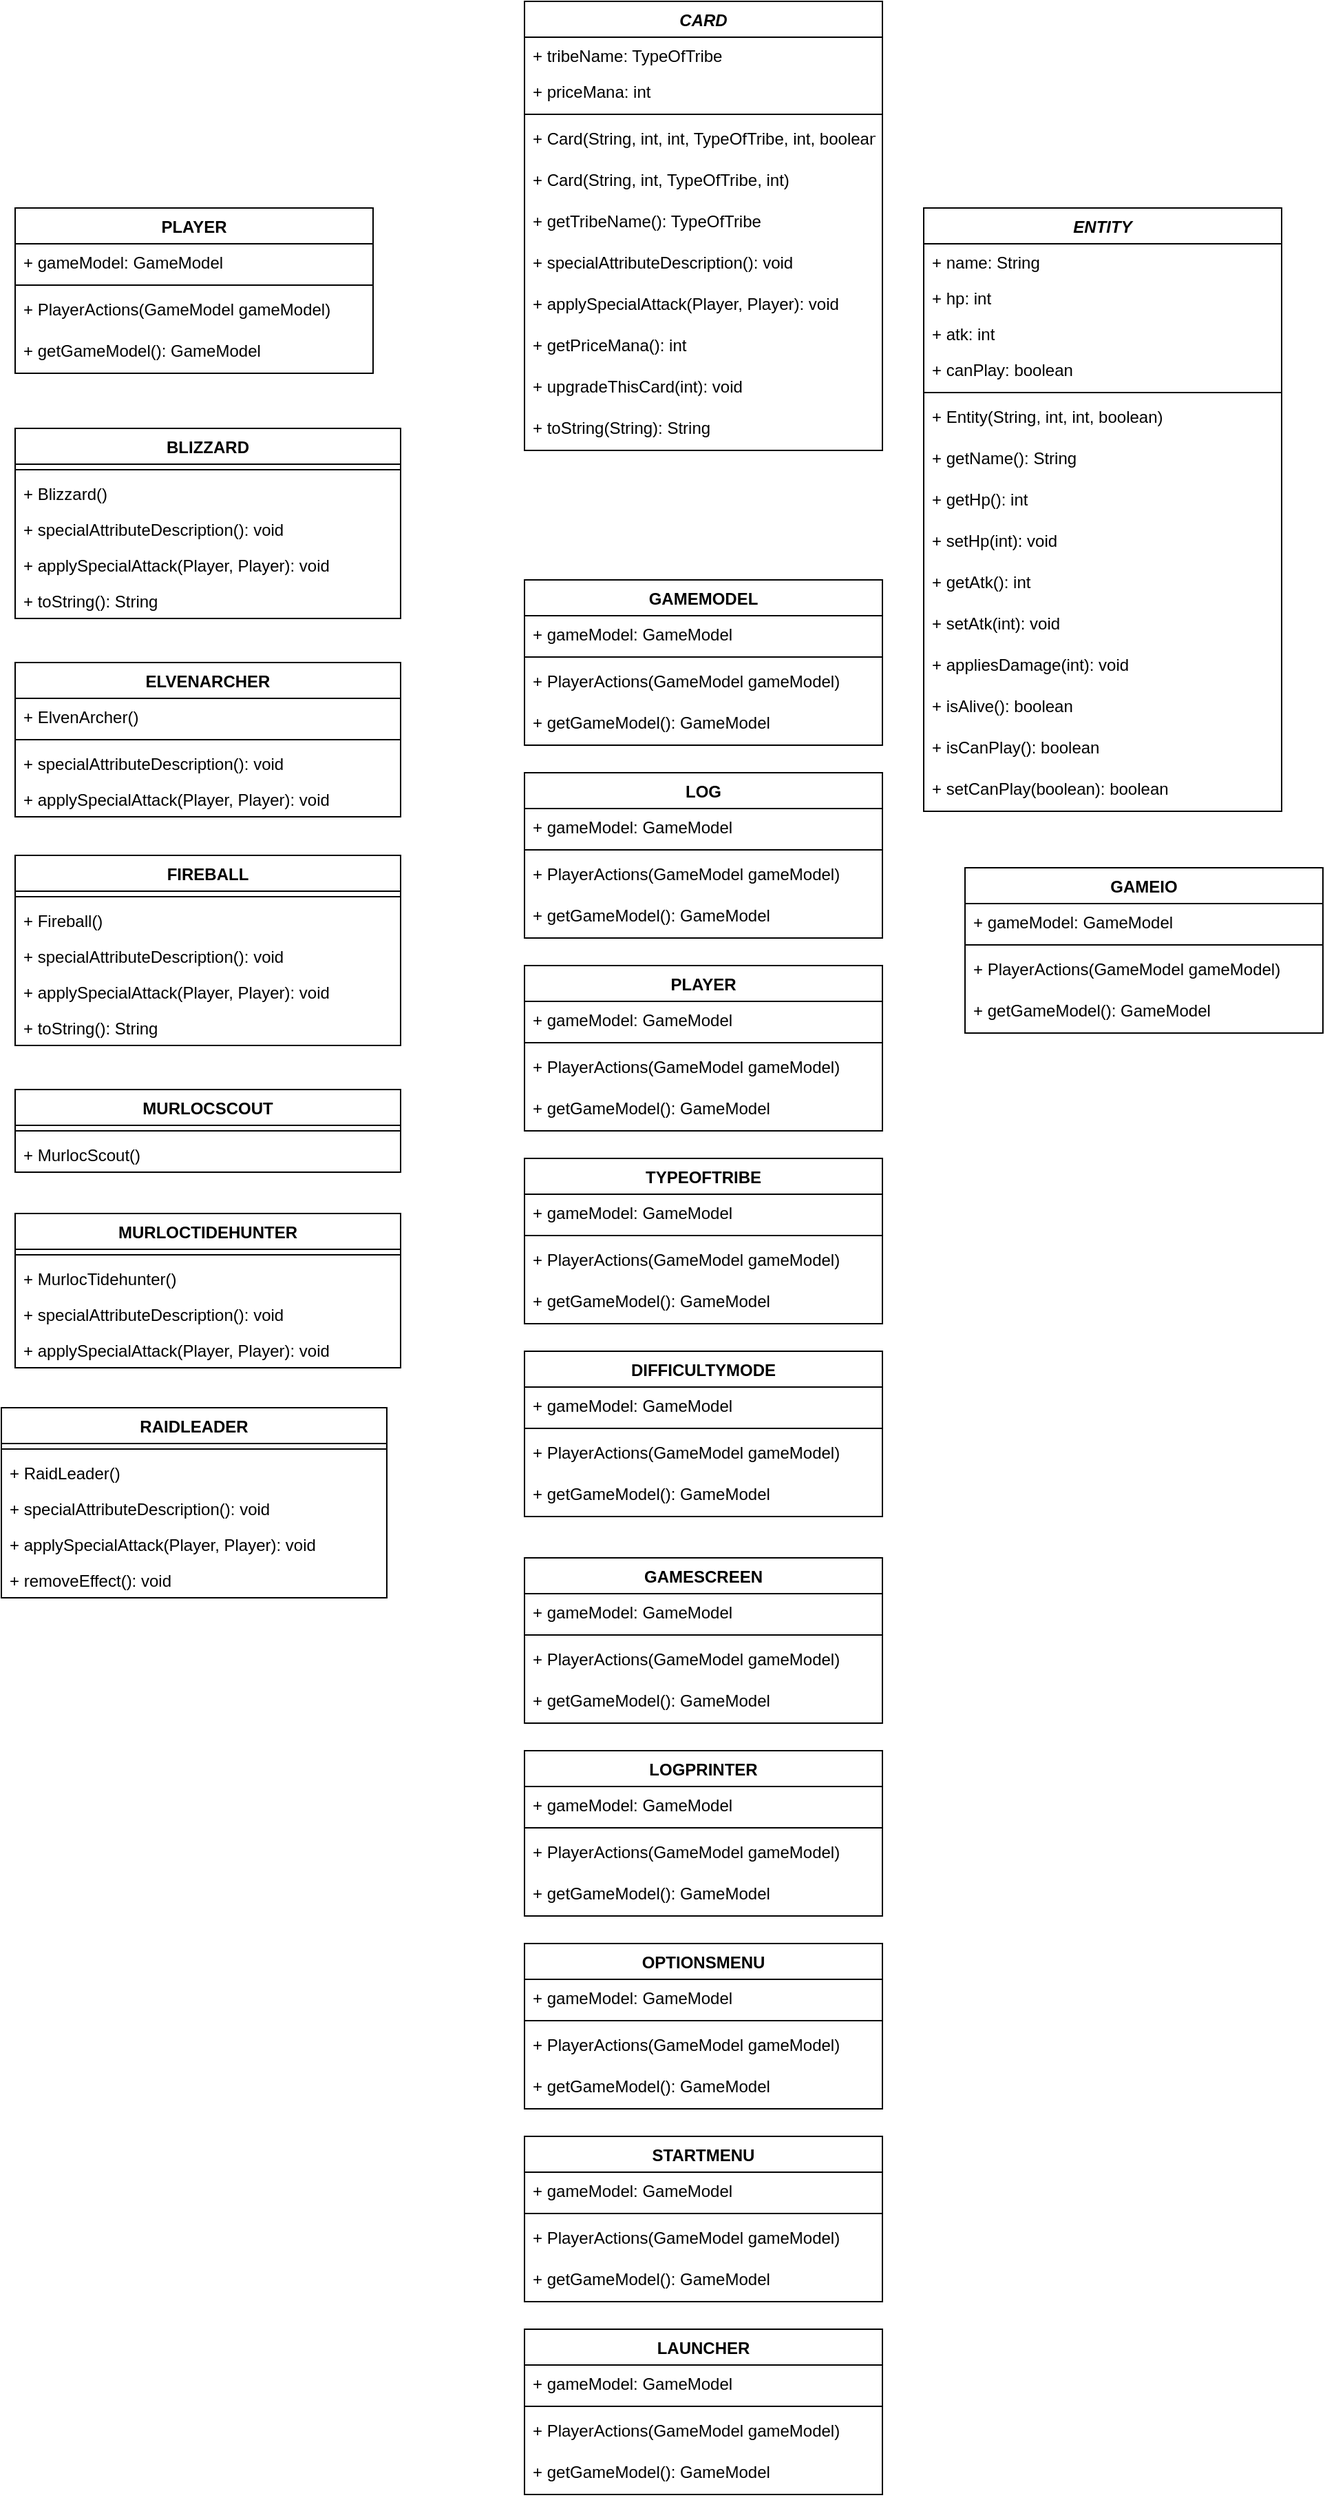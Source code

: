 <mxfile version="20.8.5" type="github">
  <diagram id="C5RBs43oDa-KdzZeNtuy" name="Page-1">
    <mxGraphModel dx="1434" dy="828" grid="1" gridSize="10" guides="1" tooltips="1" connect="1" arrows="1" fold="1" page="1" pageScale="1" pageWidth="827" pageHeight="1169" math="0" shadow="0">
      <root>
        <mxCell id="WIyWlLk6GJQsqaUBKTNV-0" />
        <mxCell id="WIyWlLk6GJQsqaUBKTNV-1" parent="WIyWlLk6GJQsqaUBKTNV-0" />
        <mxCell id="t3X6sJ2BhSs6vJgyxkU4-5" value="PLAYER" style="swimlane;fontStyle=1;align=center;verticalAlign=top;childLayout=stackLayout;horizontal=1;startSize=26;horizontalStack=0;resizeParent=1;resizeParentMax=0;resizeLast=0;collapsible=1;marginBottom=0;" vertex="1" parent="WIyWlLk6GJQsqaUBKTNV-1">
          <mxGeometry x="60" y="160" width="260" height="120" as="geometry" />
        </mxCell>
        <mxCell id="t3X6sJ2BhSs6vJgyxkU4-6" value="+ gameModel: GameModel" style="text;strokeColor=none;fillColor=none;align=left;verticalAlign=top;spacingLeft=4;spacingRight=4;overflow=hidden;rotatable=0;points=[[0,0.5],[1,0.5]];portConstraint=eastwest;" vertex="1" parent="t3X6sJ2BhSs6vJgyxkU4-5">
          <mxGeometry y="26" width="260" height="26" as="geometry" />
        </mxCell>
        <mxCell id="t3X6sJ2BhSs6vJgyxkU4-7" value="" style="line;strokeWidth=1;fillColor=none;align=left;verticalAlign=middle;spacingTop=-1;spacingLeft=3;spacingRight=3;rotatable=0;labelPosition=right;points=[];portConstraint=eastwest;strokeColor=inherit;" vertex="1" parent="t3X6sJ2BhSs6vJgyxkU4-5">
          <mxGeometry y="52" width="260" height="8" as="geometry" />
        </mxCell>
        <mxCell id="t3X6sJ2BhSs6vJgyxkU4-15" value="+ PlayerActions(GameModel gameModel)&#xa;" style="text;strokeColor=none;fillColor=none;align=left;verticalAlign=top;spacingLeft=4;spacingRight=4;overflow=hidden;rotatable=0;points=[[0,0.5],[1,0.5]];portConstraint=eastwest;" vertex="1" parent="t3X6sJ2BhSs6vJgyxkU4-5">
          <mxGeometry y="60" width="260" height="30" as="geometry" />
        </mxCell>
        <mxCell id="t3X6sJ2BhSs6vJgyxkU4-8" value="+ getGameModel(): GameModel&#xa;" style="text;strokeColor=none;fillColor=none;align=left;verticalAlign=top;spacingLeft=4;spacingRight=4;overflow=hidden;rotatable=0;points=[[0,0.5],[1,0.5]];portConstraint=eastwest;" vertex="1" parent="t3X6sJ2BhSs6vJgyxkU4-5">
          <mxGeometry y="90" width="260" height="30" as="geometry" />
        </mxCell>
        <mxCell id="t3X6sJ2BhSs6vJgyxkU4-10" value="BLIZZARD" style="swimlane;fontStyle=1;align=center;verticalAlign=top;childLayout=stackLayout;horizontal=1;startSize=26;horizontalStack=0;resizeParent=1;resizeParentMax=0;resizeLast=0;collapsible=1;marginBottom=0;" vertex="1" parent="WIyWlLk6GJQsqaUBKTNV-1">
          <mxGeometry x="60" y="320" width="280" height="138" as="geometry" />
        </mxCell>
        <mxCell id="t3X6sJ2BhSs6vJgyxkU4-12" value="" style="line;strokeWidth=1;fillColor=none;align=left;verticalAlign=middle;spacingTop=-1;spacingLeft=3;spacingRight=3;rotatable=0;labelPosition=right;points=[];portConstraint=eastwest;strokeColor=inherit;" vertex="1" parent="t3X6sJ2BhSs6vJgyxkU4-10">
          <mxGeometry y="26" width="280" height="8" as="geometry" />
        </mxCell>
        <mxCell id="t3X6sJ2BhSs6vJgyxkU4-13" value="+ Blizzard()" style="text;strokeColor=none;fillColor=none;align=left;verticalAlign=top;spacingLeft=4;spacingRight=4;overflow=hidden;rotatable=0;points=[[0,0.5],[1,0.5]];portConstraint=eastwest;" vertex="1" parent="t3X6sJ2BhSs6vJgyxkU4-10">
          <mxGeometry y="34" width="280" height="26" as="geometry" />
        </mxCell>
        <mxCell id="t3X6sJ2BhSs6vJgyxkU4-16" value="+ specialAttributeDescription(): void" style="text;strokeColor=none;fillColor=none;align=left;verticalAlign=top;spacingLeft=4;spacingRight=4;overflow=hidden;rotatable=0;points=[[0,0.5],[1,0.5]];portConstraint=eastwest;" vertex="1" parent="t3X6sJ2BhSs6vJgyxkU4-10">
          <mxGeometry y="60" width="280" height="26" as="geometry" />
        </mxCell>
        <mxCell id="t3X6sJ2BhSs6vJgyxkU4-17" value="+ applySpecialAttack(Player, Player): void" style="text;strokeColor=none;fillColor=none;align=left;verticalAlign=top;spacingLeft=4;spacingRight=4;overflow=hidden;rotatable=0;points=[[0,0.5],[1,0.5]];portConstraint=eastwest;" vertex="1" parent="t3X6sJ2BhSs6vJgyxkU4-10">
          <mxGeometry y="86" width="280" height="26" as="geometry" />
        </mxCell>
        <mxCell id="t3X6sJ2BhSs6vJgyxkU4-18" value="+ toString(): String" style="text;strokeColor=none;fillColor=none;align=left;verticalAlign=top;spacingLeft=4;spacingRight=4;overflow=hidden;rotatable=0;points=[[0,0.5],[1,0.5]];portConstraint=eastwest;" vertex="1" parent="t3X6sJ2BhSs6vJgyxkU4-10">
          <mxGeometry y="112" width="280" height="26" as="geometry" />
        </mxCell>
        <mxCell id="t3X6sJ2BhSs6vJgyxkU4-19" value="ELVENARCHER" style="swimlane;fontStyle=1;align=center;verticalAlign=top;childLayout=stackLayout;horizontal=1;startSize=26;horizontalStack=0;resizeParent=1;resizeParentMax=0;resizeLast=0;collapsible=1;marginBottom=0;" vertex="1" parent="WIyWlLk6GJQsqaUBKTNV-1">
          <mxGeometry x="60" y="490" width="280" height="112" as="geometry" />
        </mxCell>
        <mxCell id="t3X6sJ2BhSs6vJgyxkU4-21" value="+ ElvenArcher()" style="text;strokeColor=none;fillColor=none;align=left;verticalAlign=top;spacingLeft=4;spacingRight=4;overflow=hidden;rotatable=0;points=[[0,0.5],[1,0.5]];portConstraint=eastwest;" vertex="1" parent="t3X6sJ2BhSs6vJgyxkU4-19">
          <mxGeometry y="26" width="280" height="26" as="geometry" />
        </mxCell>
        <mxCell id="t3X6sJ2BhSs6vJgyxkU4-20" value="" style="line;strokeWidth=1;fillColor=none;align=left;verticalAlign=middle;spacingTop=-1;spacingLeft=3;spacingRight=3;rotatable=0;labelPosition=right;points=[];portConstraint=eastwest;strokeColor=inherit;" vertex="1" parent="t3X6sJ2BhSs6vJgyxkU4-19">
          <mxGeometry y="52" width="280" height="8" as="geometry" />
        </mxCell>
        <mxCell id="t3X6sJ2BhSs6vJgyxkU4-22" value="+ specialAttributeDescription(): void" style="text;strokeColor=none;fillColor=none;align=left;verticalAlign=top;spacingLeft=4;spacingRight=4;overflow=hidden;rotatable=0;points=[[0,0.5],[1,0.5]];portConstraint=eastwest;" vertex="1" parent="t3X6sJ2BhSs6vJgyxkU4-19">
          <mxGeometry y="60" width="280" height="26" as="geometry" />
        </mxCell>
        <mxCell id="t3X6sJ2BhSs6vJgyxkU4-23" value="+ applySpecialAttack(Player, Player): void" style="text;strokeColor=none;fillColor=none;align=left;verticalAlign=top;spacingLeft=4;spacingRight=4;overflow=hidden;rotatable=0;points=[[0,0.5],[1,0.5]];portConstraint=eastwest;" vertex="1" parent="t3X6sJ2BhSs6vJgyxkU4-19">
          <mxGeometry y="86" width="280" height="26" as="geometry" />
        </mxCell>
        <mxCell id="t3X6sJ2BhSs6vJgyxkU4-25" value="FIREBALL&#xa;" style="swimlane;fontStyle=1;align=center;verticalAlign=top;childLayout=stackLayout;horizontal=1;startSize=26;horizontalStack=0;resizeParent=1;resizeParentMax=0;resizeLast=0;collapsible=1;marginBottom=0;" vertex="1" parent="WIyWlLk6GJQsqaUBKTNV-1">
          <mxGeometry x="60" y="630" width="280" height="138" as="geometry" />
        </mxCell>
        <mxCell id="t3X6sJ2BhSs6vJgyxkU4-26" value="" style="line;strokeWidth=1;fillColor=none;align=left;verticalAlign=middle;spacingTop=-1;spacingLeft=3;spacingRight=3;rotatable=0;labelPosition=right;points=[];portConstraint=eastwest;strokeColor=inherit;" vertex="1" parent="t3X6sJ2BhSs6vJgyxkU4-25">
          <mxGeometry y="26" width="280" height="8" as="geometry" />
        </mxCell>
        <mxCell id="t3X6sJ2BhSs6vJgyxkU4-27" value="+ Fireball()" style="text;strokeColor=none;fillColor=none;align=left;verticalAlign=top;spacingLeft=4;spacingRight=4;overflow=hidden;rotatable=0;points=[[0,0.5],[1,0.5]];portConstraint=eastwest;" vertex="1" parent="t3X6sJ2BhSs6vJgyxkU4-25">
          <mxGeometry y="34" width="280" height="26" as="geometry" />
        </mxCell>
        <mxCell id="t3X6sJ2BhSs6vJgyxkU4-28" value="+ specialAttributeDescription(): void" style="text;strokeColor=none;fillColor=none;align=left;verticalAlign=top;spacingLeft=4;spacingRight=4;overflow=hidden;rotatable=0;points=[[0,0.5],[1,0.5]];portConstraint=eastwest;" vertex="1" parent="t3X6sJ2BhSs6vJgyxkU4-25">
          <mxGeometry y="60" width="280" height="26" as="geometry" />
        </mxCell>
        <mxCell id="t3X6sJ2BhSs6vJgyxkU4-29" value="+ applySpecialAttack(Player, Player): void" style="text;strokeColor=none;fillColor=none;align=left;verticalAlign=top;spacingLeft=4;spacingRight=4;overflow=hidden;rotatable=0;points=[[0,0.5],[1,0.5]];portConstraint=eastwest;" vertex="1" parent="t3X6sJ2BhSs6vJgyxkU4-25">
          <mxGeometry y="86" width="280" height="26" as="geometry" />
        </mxCell>
        <mxCell id="t3X6sJ2BhSs6vJgyxkU4-30" value="+ toString(): String" style="text;strokeColor=none;fillColor=none;align=left;verticalAlign=top;spacingLeft=4;spacingRight=4;overflow=hidden;rotatable=0;points=[[0,0.5],[1,0.5]];portConstraint=eastwest;" vertex="1" parent="t3X6sJ2BhSs6vJgyxkU4-25">
          <mxGeometry y="112" width="280" height="26" as="geometry" />
        </mxCell>
        <mxCell id="t3X6sJ2BhSs6vJgyxkU4-31" value="MURLOCSCOUT" style="swimlane;fontStyle=1;align=center;verticalAlign=top;childLayout=stackLayout;horizontal=1;startSize=26;horizontalStack=0;resizeParent=1;resizeParentMax=0;resizeLast=0;collapsible=1;marginBottom=0;" vertex="1" parent="WIyWlLk6GJQsqaUBKTNV-1">
          <mxGeometry x="60" y="800" width="280" height="60" as="geometry" />
        </mxCell>
        <mxCell id="t3X6sJ2BhSs6vJgyxkU4-32" value="" style="line;strokeWidth=1;fillColor=none;align=left;verticalAlign=middle;spacingTop=-1;spacingLeft=3;spacingRight=3;rotatable=0;labelPosition=right;points=[];portConstraint=eastwest;strokeColor=inherit;" vertex="1" parent="t3X6sJ2BhSs6vJgyxkU4-31">
          <mxGeometry y="26" width="280" height="8" as="geometry" />
        </mxCell>
        <mxCell id="t3X6sJ2BhSs6vJgyxkU4-33" value="+ MurlocScout()" style="text;strokeColor=none;fillColor=none;align=left;verticalAlign=top;spacingLeft=4;spacingRight=4;overflow=hidden;rotatable=0;points=[[0,0.5],[1,0.5]];portConstraint=eastwest;" vertex="1" parent="t3X6sJ2BhSs6vJgyxkU4-31">
          <mxGeometry y="34" width="280" height="26" as="geometry" />
        </mxCell>
        <mxCell id="t3X6sJ2BhSs6vJgyxkU4-37" value="RAIDLEADER" style="swimlane;fontStyle=1;align=center;verticalAlign=top;childLayout=stackLayout;horizontal=1;startSize=26;horizontalStack=0;resizeParent=1;resizeParentMax=0;resizeLast=0;collapsible=1;marginBottom=0;" vertex="1" parent="WIyWlLk6GJQsqaUBKTNV-1">
          <mxGeometry x="50" y="1031" width="280" height="138" as="geometry" />
        </mxCell>
        <mxCell id="t3X6sJ2BhSs6vJgyxkU4-38" value="" style="line;strokeWidth=1;fillColor=none;align=left;verticalAlign=middle;spacingTop=-1;spacingLeft=3;spacingRight=3;rotatable=0;labelPosition=right;points=[];portConstraint=eastwest;strokeColor=inherit;" vertex="1" parent="t3X6sJ2BhSs6vJgyxkU4-37">
          <mxGeometry y="26" width="280" height="8" as="geometry" />
        </mxCell>
        <mxCell id="t3X6sJ2BhSs6vJgyxkU4-39" value="+ RaidLeader()" style="text;strokeColor=none;fillColor=none;align=left;verticalAlign=top;spacingLeft=4;spacingRight=4;overflow=hidden;rotatable=0;points=[[0,0.5],[1,0.5]];portConstraint=eastwest;" vertex="1" parent="t3X6sJ2BhSs6vJgyxkU4-37">
          <mxGeometry y="34" width="280" height="26" as="geometry" />
        </mxCell>
        <mxCell id="t3X6sJ2BhSs6vJgyxkU4-40" value="+ specialAttributeDescription(): void" style="text;strokeColor=none;fillColor=none;align=left;verticalAlign=top;spacingLeft=4;spacingRight=4;overflow=hidden;rotatable=0;points=[[0,0.5],[1,0.5]];portConstraint=eastwest;" vertex="1" parent="t3X6sJ2BhSs6vJgyxkU4-37">
          <mxGeometry y="60" width="280" height="26" as="geometry" />
        </mxCell>
        <mxCell id="t3X6sJ2BhSs6vJgyxkU4-41" value="+ applySpecialAttack(Player, Player): void" style="text;strokeColor=none;fillColor=none;align=left;verticalAlign=top;spacingLeft=4;spacingRight=4;overflow=hidden;rotatable=0;points=[[0,0.5],[1,0.5]];portConstraint=eastwest;" vertex="1" parent="t3X6sJ2BhSs6vJgyxkU4-37">
          <mxGeometry y="86" width="280" height="26" as="geometry" />
        </mxCell>
        <mxCell id="t3X6sJ2BhSs6vJgyxkU4-42" value="+ removeEffect(): void" style="text;strokeColor=none;fillColor=none;align=left;verticalAlign=top;spacingLeft=4;spacingRight=4;overflow=hidden;rotatable=0;points=[[0,0.5],[1,0.5]];portConstraint=eastwest;" vertex="1" parent="t3X6sJ2BhSs6vJgyxkU4-37">
          <mxGeometry y="112" width="280" height="26" as="geometry" />
        </mxCell>
        <mxCell id="t3X6sJ2BhSs6vJgyxkU4-43" value="MURLOCTIDEHUNTER&#xa;" style="swimlane;fontStyle=1;align=center;verticalAlign=top;childLayout=stackLayout;horizontal=1;startSize=26;horizontalStack=0;resizeParent=1;resizeParentMax=0;resizeLast=0;collapsible=1;marginBottom=0;" vertex="1" parent="WIyWlLk6GJQsqaUBKTNV-1">
          <mxGeometry x="60" y="890" width="280" height="112" as="geometry" />
        </mxCell>
        <mxCell id="t3X6sJ2BhSs6vJgyxkU4-44" value="" style="line;strokeWidth=1;fillColor=none;align=left;verticalAlign=middle;spacingTop=-1;spacingLeft=3;spacingRight=3;rotatable=0;labelPosition=right;points=[];portConstraint=eastwest;strokeColor=inherit;" vertex="1" parent="t3X6sJ2BhSs6vJgyxkU4-43">
          <mxGeometry y="26" width="280" height="8" as="geometry" />
        </mxCell>
        <mxCell id="t3X6sJ2BhSs6vJgyxkU4-45" value="+ MurlocTidehunter()" style="text;strokeColor=none;fillColor=none;align=left;verticalAlign=top;spacingLeft=4;spacingRight=4;overflow=hidden;rotatable=0;points=[[0,0.5],[1,0.5]];portConstraint=eastwest;" vertex="1" parent="t3X6sJ2BhSs6vJgyxkU4-43">
          <mxGeometry y="34" width="280" height="26" as="geometry" />
        </mxCell>
        <mxCell id="t3X6sJ2BhSs6vJgyxkU4-46" value="+ specialAttributeDescription(): void" style="text;strokeColor=none;fillColor=none;align=left;verticalAlign=top;spacingLeft=4;spacingRight=4;overflow=hidden;rotatable=0;points=[[0,0.5],[1,0.5]];portConstraint=eastwest;" vertex="1" parent="t3X6sJ2BhSs6vJgyxkU4-43">
          <mxGeometry y="60" width="280" height="26" as="geometry" />
        </mxCell>
        <mxCell id="t3X6sJ2BhSs6vJgyxkU4-47" value="+ applySpecialAttack(Player, Player): void" style="text;strokeColor=none;fillColor=none;align=left;verticalAlign=top;spacingLeft=4;spacingRight=4;overflow=hidden;rotatable=0;points=[[0,0.5],[1,0.5]];portConstraint=eastwest;" vertex="1" parent="t3X6sJ2BhSs6vJgyxkU4-43">
          <mxGeometry y="86" width="280" height="26" as="geometry" />
        </mxCell>
        <mxCell id="t3X6sJ2BhSs6vJgyxkU4-49" value="CARD" style="swimlane;fontStyle=3;align=center;verticalAlign=top;childLayout=stackLayout;horizontal=1;startSize=26;horizontalStack=0;resizeParent=1;resizeParentMax=0;resizeLast=0;collapsible=1;marginBottom=0;autosize=1;" vertex="1" parent="WIyWlLk6GJQsqaUBKTNV-1">
          <mxGeometry x="430" y="10" width="260" height="326" as="geometry" />
        </mxCell>
        <mxCell id="t3X6sJ2BhSs6vJgyxkU4-50" value="+ tribeName: TypeOfTribe" style="text;strokeColor=none;fillColor=none;align=left;verticalAlign=top;spacingLeft=4;spacingRight=4;overflow=hidden;rotatable=0;points=[[0,0.5],[1,0.5]];portConstraint=eastwest;" vertex="1" parent="t3X6sJ2BhSs6vJgyxkU4-49">
          <mxGeometry y="26" width="260" height="26" as="geometry" />
        </mxCell>
        <mxCell id="t3X6sJ2BhSs6vJgyxkU4-119" value="+ priceMana: int" style="text;strokeColor=none;fillColor=none;align=left;verticalAlign=top;spacingLeft=4;spacingRight=4;overflow=hidden;rotatable=0;points=[[0,0.5],[1,0.5]];portConstraint=eastwest;" vertex="1" parent="t3X6sJ2BhSs6vJgyxkU4-49">
          <mxGeometry y="52" width="260" height="26" as="geometry" />
        </mxCell>
        <mxCell id="t3X6sJ2BhSs6vJgyxkU4-51" value="" style="line;strokeWidth=1;fillColor=none;align=left;verticalAlign=middle;spacingTop=-1;spacingLeft=3;spacingRight=3;rotatable=0;labelPosition=right;points=[];portConstraint=eastwest;strokeColor=inherit;" vertex="1" parent="t3X6sJ2BhSs6vJgyxkU4-49">
          <mxGeometry y="78" width="260" height="8" as="geometry" />
        </mxCell>
        <mxCell id="t3X6sJ2BhSs6vJgyxkU4-52" value="+ Card(String, int, int, TypeOfTribe, int, boolean)&#xa;" style="text;strokeColor=none;fillColor=none;align=left;verticalAlign=top;spacingLeft=4;spacingRight=4;overflow=hidden;rotatable=0;points=[[0,0.5],[1,0.5]];portConstraint=eastwest;" vertex="1" parent="t3X6sJ2BhSs6vJgyxkU4-49">
          <mxGeometry y="86" width="260" height="30" as="geometry" />
        </mxCell>
        <mxCell id="t3X6sJ2BhSs6vJgyxkU4-53" value="+ Card(String, int, TypeOfTribe, int)&#xa;" style="text;strokeColor=none;fillColor=none;align=left;verticalAlign=top;spacingLeft=4;spacingRight=4;overflow=hidden;rotatable=0;points=[[0,0.5],[1,0.5]];portConstraint=eastwest;" vertex="1" parent="t3X6sJ2BhSs6vJgyxkU4-49">
          <mxGeometry y="116" width="260" height="30" as="geometry" />
        </mxCell>
        <mxCell id="t3X6sJ2BhSs6vJgyxkU4-120" value="+ getTribeName(): TypeOfTribe&#xa;" style="text;strokeColor=none;fillColor=none;align=left;verticalAlign=top;spacingLeft=4;spacingRight=4;overflow=hidden;rotatable=0;points=[[0,0.5],[1,0.5]];portConstraint=eastwest;" vertex="1" parent="t3X6sJ2BhSs6vJgyxkU4-49">
          <mxGeometry y="146" width="260" height="30" as="geometry" />
        </mxCell>
        <mxCell id="t3X6sJ2BhSs6vJgyxkU4-121" value="+ specialAttributeDescription(): void&#xa;" style="text;strokeColor=none;fillColor=none;align=left;verticalAlign=top;spacingLeft=4;spacingRight=4;overflow=hidden;rotatable=0;points=[[0,0.5],[1,0.5]];portConstraint=eastwest;" vertex="1" parent="t3X6sJ2BhSs6vJgyxkU4-49">
          <mxGeometry y="176" width="260" height="30" as="geometry" />
        </mxCell>
        <mxCell id="t3X6sJ2BhSs6vJgyxkU4-122" value="+ applySpecialAttack(Player, Player): void" style="text;strokeColor=none;fillColor=none;align=left;verticalAlign=top;spacingLeft=4;spacingRight=4;overflow=hidden;rotatable=0;points=[[0,0.5],[1,0.5]];portConstraint=eastwest;" vertex="1" parent="t3X6sJ2BhSs6vJgyxkU4-49">
          <mxGeometry y="206" width="260" height="30" as="geometry" />
        </mxCell>
        <mxCell id="t3X6sJ2BhSs6vJgyxkU4-124" value="+ getPriceMana(): int" style="text;strokeColor=none;fillColor=none;align=left;verticalAlign=top;spacingLeft=4;spacingRight=4;overflow=hidden;rotatable=0;points=[[0,0.5],[1,0.5]];portConstraint=eastwest;" vertex="1" parent="t3X6sJ2BhSs6vJgyxkU4-49">
          <mxGeometry y="236" width="260" height="30" as="geometry" />
        </mxCell>
        <mxCell id="t3X6sJ2BhSs6vJgyxkU4-123" value="+ upgradeThisCard(int): void" style="text;strokeColor=none;fillColor=none;align=left;verticalAlign=top;spacingLeft=4;spacingRight=4;overflow=hidden;rotatable=0;points=[[0,0.5],[1,0.5]];portConstraint=eastwest;" vertex="1" parent="t3X6sJ2BhSs6vJgyxkU4-49">
          <mxGeometry y="266" width="260" height="30" as="geometry" />
        </mxCell>
        <mxCell id="t3X6sJ2BhSs6vJgyxkU4-125" value="+ toString(String): String" style="text;strokeColor=none;fillColor=none;align=left;verticalAlign=top;spacingLeft=4;spacingRight=4;overflow=hidden;rotatable=0;points=[[0,0.5],[1,0.5]];portConstraint=eastwest;" vertex="1" parent="t3X6sJ2BhSs6vJgyxkU4-49">
          <mxGeometry y="296" width="260" height="30" as="geometry" />
        </mxCell>
        <mxCell id="t3X6sJ2BhSs6vJgyxkU4-54" value="ENTITY&#xa;" style="swimlane;fontStyle=3;align=center;verticalAlign=top;childLayout=stackLayout;horizontal=1;startSize=26;horizontalStack=0;resizeParent=1;resizeParentMax=0;resizeLast=0;collapsible=1;marginBottom=0;" vertex="1" parent="WIyWlLk6GJQsqaUBKTNV-1">
          <mxGeometry x="720" y="160" width="260" height="438" as="geometry" />
        </mxCell>
        <mxCell id="t3X6sJ2BhSs6vJgyxkU4-55" value="+ name: String" style="text;strokeColor=none;fillColor=none;align=left;verticalAlign=top;spacingLeft=4;spacingRight=4;overflow=hidden;rotatable=0;points=[[0,0.5],[1,0.5]];portConstraint=eastwest;" vertex="1" parent="t3X6sJ2BhSs6vJgyxkU4-54">
          <mxGeometry y="26" width="260" height="26" as="geometry" />
        </mxCell>
        <mxCell id="t3X6sJ2BhSs6vJgyxkU4-126" value="+ hp: int" style="text;strokeColor=none;fillColor=none;align=left;verticalAlign=top;spacingLeft=4;spacingRight=4;overflow=hidden;rotatable=0;points=[[0,0.5],[1,0.5]];portConstraint=eastwest;" vertex="1" parent="t3X6sJ2BhSs6vJgyxkU4-54">
          <mxGeometry y="52" width="260" height="26" as="geometry" />
        </mxCell>
        <mxCell id="t3X6sJ2BhSs6vJgyxkU4-127" value="+ atk: int" style="text;strokeColor=none;fillColor=none;align=left;verticalAlign=top;spacingLeft=4;spacingRight=4;overflow=hidden;rotatable=0;points=[[0,0.5],[1,0.5]];portConstraint=eastwest;" vertex="1" parent="t3X6sJ2BhSs6vJgyxkU4-54">
          <mxGeometry y="78" width="260" height="26" as="geometry" />
        </mxCell>
        <mxCell id="t3X6sJ2BhSs6vJgyxkU4-128" value="+ canPlay: boolean" style="text;strokeColor=none;fillColor=none;align=left;verticalAlign=top;spacingLeft=4;spacingRight=4;overflow=hidden;rotatable=0;points=[[0,0.5],[1,0.5]];portConstraint=eastwest;" vertex="1" parent="t3X6sJ2BhSs6vJgyxkU4-54">
          <mxGeometry y="104" width="260" height="26" as="geometry" />
        </mxCell>
        <mxCell id="t3X6sJ2BhSs6vJgyxkU4-56" value="" style="line;strokeWidth=1;fillColor=none;align=left;verticalAlign=middle;spacingTop=-1;spacingLeft=3;spacingRight=3;rotatable=0;labelPosition=right;points=[];portConstraint=eastwest;strokeColor=inherit;" vertex="1" parent="t3X6sJ2BhSs6vJgyxkU4-54">
          <mxGeometry y="130" width="260" height="8" as="geometry" />
        </mxCell>
        <mxCell id="t3X6sJ2BhSs6vJgyxkU4-57" value="+ Entity(String, int, int, boolean)&#xa;" style="text;strokeColor=none;fillColor=none;align=left;verticalAlign=top;spacingLeft=4;spacingRight=4;overflow=hidden;rotatable=0;points=[[0,0.5],[1,0.5]];portConstraint=eastwest;" vertex="1" parent="t3X6sJ2BhSs6vJgyxkU4-54">
          <mxGeometry y="138" width="260" height="30" as="geometry" />
        </mxCell>
        <mxCell id="t3X6sJ2BhSs6vJgyxkU4-58" value="+ getName(): String&#xa;" style="text;strokeColor=none;fillColor=none;align=left;verticalAlign=top;spacingLeft=4;spacingRight=4;overflow=hidden;rotatable=0;points=[[0,0.5],[1,0.5]];portConstraint=eastwest;" vertex="1" parent="t3X6sJ2BhSs6vJgyxkU4-54">
          <mxGeometry y="168" width="260" height="30" as="geometry" />
        </mxCell>
        <mxCell id="t3X6sJ2BhSs6vJgyxkU4-129" value="+ getHp(): int&#xa;" style="text;strokeColor=none;fillColor=none;align=left;verticalAlign=top;spacingLeft=4;spacingRight=4;overflow=hidden;rotatable=0;points=[[0,0.5],[1,0.5]];portConstraint=eastwest;" vertex="1" parent="t3X6sJ2BhSs6vJgyxkU4-54">
          <mxGeometry y="198" width="260" height="30" as="geometry" />
        </mxCell>
        <mxCell id="t3X6sJ2BhSs6vJgyxkU4-131" value="+ setHp(int): void&#xa;" style="text;strokeColor=none;fillColor=none;align=left;verticalAlign=top;spacingLeft=4;spacingRight=4;overflow=hidden;rotatable=0;points=[[0,0.5],[1,0.5]];portConstraint=eastwest;" vertex="1" parent="t3X6sJ2BhSs6vJgyxkU4-54">
          <mxGeometry y="228" width="260" height="30" as="geometry" />
        </mxCell>
        <mxCell id="t3X6sJ2BhSs6vJgyxkU4-132" value="+ getAtk(): int&#xa;" style="text;strokeColor=none;fillColor=none;align=left;verticalAlign=top;spacingLeft=4;spacingRight=4;overflow=hidden;rotatable=0;points=[[0,0.5],[1,0.5]];portConstraint=eastwest;" vertex="1" parent="t3X6sJ2BhSs6vJgyxkU4-54">
          <mxGeometry y="258" width="260" height="30" as="geometry" />
        </mxCell>
        <mxCell id="t3X6sJ2BhSs6vJgyxkU4-133" value="+ setAtk(int): void&#xa;" style="text;strokeColor=none;fillColor=none;align=left;verticalAlign=top;spacingLeft=4;spacingRight=4;overflow=hidden;rotatable=0;points=[[0,0.5],[1,0.5]];portConstraint=eastwest;" vertex="1" parent="t3X6sJ2BhSs6vJgyxkU4-54">
          <mxGeometry y="288" width="260" height="30" as="geometry" />
        </mxCell>
        <mxCell id="t3X6sJ2BhSs6vJgyxkU4-130" value="+ appliesDamage(int): void&#xa;" style="text;strokeColor=none;fillColor=none;align=left;verticalAlign=top;spacingLeft=4;spacingRight=4;overflow=hidden;rotatable=0;points=[[0,0.5],[1,0.5]];portConstraint=eastwest;" vertex="1" parent="t3X6sJ2BhSs6vJgyxkU4-54">
          <mxGeometry y="318" width="260" height="30" as="geometry" />
        </mxCell>
        <mxCell id="t3X6sJ2BhSs6vJgyxkU4-135" value="+ isAlive(): boolean&#xa;" style="text;strokeColor=none;fillColor=none;align=left;verticalAlign=top;spacingLeft=4;spacingRight=4;overflow=hidden;rotatable=0;points=[[0,0.5],[1,0.5]];portConstraint=eastwest;" vertex="1" parent="t3X6sJ2BhSs6vJgyxkU4-54">
          <mxGeometry y="348" width="260" height="30" as="geometry" />
        </mxCell>
        <mxCell id="t3X6sJ2BhSs6vJgyxkU4-136" value="+ isCanPlay(): boolean&#xa;" style="text;strokeColor=none;fillColor=none;align=left;verticalAlign=top;spacingLeft=4;spacingRight=4;overflow=hidden;rotatable=0;points=[[0,0.5],[1,0.5]];portConstraint=eastwest;" vertex="1" parent="t3X6sJ2BhSs6vJgyxkU4-54">
          <mxGeometry y="378" width="260" height="30" as="geometry" />
        </mxCell>
        <mxCell id="t3X6sJ2BhSs6vJgyxkU4-137" value="+ setCanPlay(boolean): boolean&#xa;" style="text;strokeColor=none;fillColor=none;align=left;verticalAlign=top;spacingLeft=4;spacingRight=4;overflow=hidden;rotatable=0;points=[[0,0.5],[1,0.5]];portConstraint=eastwest;" vertex="1" parent="t3X6sJ2BhSs6vJgyxkU4-54">
          <mxGeometry y="408" width="260" height="30" as="geometry" />
        </mxCell>
        <mxCell id="t3X6sJ2BhSs6vJgyxkU4-59" value="GAMEIO" style="swimlane;fontStyle=1;align=center;verticalAlign=top;childLayout=stackLayout;horizontal=1;startSize=26;horizontalStack=0;resizeParent=1;resizeParentMax=0;resizeLast=0;collapsible=1;marginBottom=0;" vertex="1" parent="WIyWlLk6GJQsqaUBKTNV-1">
          <mxGeometry x="750" y="639" width="260" height="120" as="geometry" />
        </mxCell>
        <mxCell id="t3X6sJ2BhSs6vJgyxkU4-60" value="+ gameModel: GameModel" style="text;strokeColor=none;fillColor=none;align=left;verticalAlign=top;spacingLeft=4;spacingRight=4;overflow=hidden;rotatable=0;points=[[0,0.5],[1,0.5]];portConstraint=eastwest;" vertex="1" parent="t3X6sJ2BhSs6vJgyxkU4-59">
          <mxGeometry y="26" width="260" height="26" as="geometry" />
        </mxCell>
        <mxCell id="t3X6sJ2BhSs6vJgyxkU4-61" value="" style="line;strokeWidth=1;fillColor=none;align=left;verticalAlign=middle;spacingTop=-1;spacingLeft=3;spacingRight=3;rotatable=0;labelPosition=right;points=[];portConstraint=eastwest;strokeColor=inherit;" vertex="1" parent="t3X6sJ2BhSs6vJgyxkU4-59">
          <mxGeometry y="52" width="260" height="8" as="geometry" />
        </mxCell>
        <mxCell id="t3X6sJ2BhSs6vJgyxkU4-62" value="+ PlayerActions(GameModel gameModel)&#xa;" style="text;strokeColor=none;fillColor=none;align=left;verticalAlign=top;spacingLeft=4;spacingRight=4;overflow=hidden;rotatable=0;points=[[0,0.5],[1,0.5]];portConstraint=eastwest;" vertex="1" parent="t3X6sJ2BhSs6vJgyxkU4-59">
          <mxGeometry y="60" width="260" height="30" as="geometry" />
        </mxCell>
        <mxCell id="t3X6sJ2BhSs6vJgyxkU4-63" value="+ getGameModel(): GameModel&#xa;" style="text;strokeColor=none;fillColor=none;align=left;verticalAlign=top;spacingLeft=4;spacingRight=4;overflow=hidden;rotatable=0;points=[[0,0.5],[1,0.5]];portConstraint=eastwest;" vertex="1" parent="t3X6sJ2BhSs6vJgyxkU4-59">
          <mxGeometry y="90" width="260" height="30" as="geometry" />
        </mxCell>
        <mxCell id="t3X6sJ2BhSs6vJgyxkU4-64" value="GAMEMODEL" style="swimlane;fontStyle=1;align=center;verticalAlign=top;childLayout=stackLayout;horizontal=1;startSize=26;horizontalStack=0;resizeParent=1;resizeParentMax=0;resizeLast=0;collapsible=1;marginBottom=0;" vertex="1" parent="WIyWlLk6GJQsqaUBKTNV-1">
          <mxGeometry x="430" y="430" width="260" height="120" as="geometry" />
        </mxCell>
        <mxCell id="t3X6sJ2BhSs6vJgyxkU4-65" value="+ gameModel: GameModel" style="text;strokeColor=none;fillColor=none;align=left;verticalAlign=top;spacingLeft=4;spacingRight=4;overflow=hidden;rotatable=0;points=[[0,0.5],[1,0.5]];portConstraint=eastwest;" vertex="1" parent="t3X6sJ2BhSs6vJgyxkU4-64">
          <mxGeometry y="26" width="260" height="26" as="geometry" />
        </mxCell>
        <mxCell id="t3X6sJ2BhSs6vJgyxkU4-66" value="" style="line;strokeWidth=1;fillColor=none;align=left;verticalAlign=middle;spacingTop=-1;spacingLeft=3;spacingRight=3;rotatable=0;labelPosition=right;points=[];portConstraint=eastwest;strokeColor=inherit;" vertex="1" parent="t3X6sJ2BhSs6vJgyxkU4-64">
          <mxGeometry y="52" width="260" height="8" as="geometry" />
        </mxCell>
        <mxCell id="t3X6sJ2BhSs6vJgyxkU4-67" value="+ PlayerActions(GameModel gameModel)&#xa;" style="text;strokeColor=none;fillColor=none;align=left;verticalAlign=top;spacingLeft=4;spacingRight=4;overflow=hidden;rotatable=0;points=[[0,0.5],[1,0.5]];portConstraint=eastwest;" vertex="1" parent="t3X6sJ2BhSs6vJgyxkU4-64">
          <mxGeometry y="60" width="260" height="30" as="geometry" />
        </mxCell>
        <mxCell id="t3X6sJ2BhSs6vJgyxkU4-68" value="+ getGameModel(): GameModel&#xa;" style="text;strokeColor=none;fillColor=none;align=left;verticalAlign=top;spacingLeft=4;spacingRight=4;overflow=hidden;rotatable=0;points=[[0,0.5],[1,0.5]];portConstraint=eastwest;" vertex="1" parent="t3X6sJ2BhSs6vJgyxkU4-64">
          <mxGeometry y="90" width="260" height="30" as="geometry" />
        </mxCell>
        <mxCell id="t3X6sJ2BhSs6vJgyxkU4-69" value="LOG" style="swimlane;fontStyle=1;align=center;verticalAlign=top;childLayout=stackLayout;horizontal=1;startSize=26;horizontalStack=0;resizeParent=1;resizeParentMax=0;resizeLast=0;collapsible=1;marginBottom=0;" vertex="1" parent="WIyWlLk6GJQsqaUBKTNV-1">
          <mxGeometry x="430" y="570" width="260" height="120" as="geometry" />
        </mxCell>
        <mxCell id="t3X6sJ2BhSs6vJgyxkU4-70" value="+ gameModel: GameModel" style="text;strokeColor=none;fillColor=none;align=left;verticalAlign=top;spacingLeft=4;spacingRight=4;overflow=hidden;rotatable=0;points=[[0,0.5],[1,0.5]];portConstraint=eastwest;" vertex="1" parent="t3X6sJ2BhSs6vJgyxkU4-69">
          <mxGeometry y="26" width="260" height="26" as="geometry" />
        </mxCell>
        <mxCell id="t3X6sJ2BhSs6vJgyxkU4-71" value="" style="line;strokeWidth=1;fillColor=none;align=left;verticalAlign=middle;spacingTop=-1;spacingLeft=3;spacingRight=3;rotatable=0;labelPosition=right;points=[];portConstraint=eastwest;strokeColor=inherit;" vertex="1" parent="t3X6sJ2BhSs6vJgyxkU4-69">
          <mxGeometry y="52" width="260" height="8" as="geometry" />
        </mxCell>
        <mxCell id="t3X6sJ2BhSs6vJgyxkU4-72" value="+ PlayerActions(GameModel gameModel)&#xa;" style="text;strokeColor=none;fillColor=none;align=left;verticalAlign=top;spacingLeft=4;spacingRight=4;overflow=hidden;rotatable=0;points=[[0,0.5],[1,0.5]];portConstraint=eastwest;" vertex="1" parent="t3X6sJ2BhSs6vJgyxkU4-69">
          <mxGeometry y="60" width="260" height="30" as="geometry" />
        </mxCell>
        <mxCell id="t3X6sJ2BhSs6vJgyxkU4-73" value="+ getGameModel(): GameModel&#xa;" style="text;strokeColor=none;fillColor=none;align=left;verticalAlign=top;spacingLeft=4;spacingRight=4;overflow=hidden;rotatable=0;points=[[0,0.5],[1,0.5]];portConstraint=eastwest;" vertex="1" parent="t3X6sJ2BhSs6vJgyxkU4-69">
          <mxGeometry y="90" width="260" height="30" as="geometry" />
        </mxCell>
        <mxCell id="t3X6sJ2BhSs6vJgyxkU4-74" value="PLAYER" style="swimlane;fontStyle=1;align=center;verticalAlign=top;childLayout=stackLayout;horizontal=1;startSize=26;horizontalStack=0;resizeParent=1;resizeParentMax=0;resizeLast=0;collapsible=1;marginBottom=0;" vertex="1" parent="WIyWlLk6GJQsqaUBKTNV-1">
          <mxGeometry x="430" y="710" width="260" height="120" as="geometry" />
        </mxCell>
        <mxCell id="t3X6sJ2BhSs6vJgyxkU4-75" value="+ gameModel: GameModel" style="text;strokeColor=none;fillColor=none;align=left;verticalAlign=top;spacingLeft=4;spacingRight=4;overflow=hidden;rotatable=0;points=[[0,0.5],[1,0.5]];portConstraint=eastwest;" vertex="1" parent="t3X6sJ2BhSs6vJgyxkU4-74">
          <mxGeometry y="26" width="260" height="26" as="geometry" />
        </mxCell>
        <mxCell id="t3X6sJ2BhSs6vJgyxkU4-76" value="" style="line;strokeWidth=1;fillColor=none;align=left;verticalAlign=middle;spacingTop=-1;spacingLeft=3;spacingRight=3;rotatable=0;labelPosition=right;points=[];portConstraint=eastwest;strokeColor=inherit;" vertex="1" parent="t3X6sJ2BhSs6vJgyxkU4-74">
          <mxGeometry y="52" width="260" height="8" as="geometry" />
        </mxCell>
        <mxCell id="t3X6sJ2BhSs6vJgyxkU4-77" value="+ PlayerActions(GameModel gameModel)&#xa;" style="text;strokeColor=none;fillColor=none;align=left;verticalAlign=top;spacingLeft=4;spacingRight=4;overflow=hidden;rotatable=0;points=[[0,0.5],[1,0.5]];portConstraint=eastwest;" vertex="1" parent="t3X6sJ2BhSs6vJgyxkU4-74">
          <mxGeometry y="60" width="260" height="30" as="geometry" />
        </mxCell>
        <mxCell id="t3X6sJ2BhSs6vJgyxkU4-78" value="+ getGameModel(): GameModel&#xa;" style="text;strokeColor=none;fillColor=none;align=left;verticalAlign=top;spacingLeft=4;spacingRight=4;overflow=hidden;rotatable=0;points=[[0,0.5],[1,0.5]];portConstraint=eastwest;" vertex="1" parent="t3X6sJ2BhSs6vJgyxkU4-74">
          <mxGeometry y="90" width="260" height="30" as="geometry" />
        </mxCell>
        <mxCell id="t3X6sJ2BhSs6vJgyxkU4-79" value="TYPEOFTRIBE" style="swimlane;fontStyle=1;align=center;verticalAlign=top;childLayout=stackLayout;horizontal=1;startSize=26;horizontalStack=0;resizeParent=1;resizeParentMax=0;resizeLast=0;collapsible=1;marginBottom=0;" vertex="1" parent="WIyWlLk6GJQsqaUBKTNV-1">
          <mxGeometry x="430" y="850" width="260" height="120" as="geometry" />
        </mxCell>
        <mxCell id="t3X6sJ2BhSs6vJgyxkU4-80" value="+ gameModel: GameModel" style="text;strokeColor=none;fillColor=none;align=left;verticalAlign=top;spacingLeft=4;spacingRight=4;overflow=hidden;rotatable=0;points=[[0,0.5],[1,0.5]];portConstraint=eastwest;" vertex="1" parent="t3X6sJ2BhSs6vJgyxkU4-79">
          <mxGeometry y="26" width="260" height="26" as="geometry" />
        </mxCell>
        <mxCell id="t3X6sJ2BhSs6vJgyxkU4-81" value="" style="line;strokeWidth=1;fillColor=none;align=left;verticalAlign=middle;spacingTop=-1;spacingLeft=3;spacingRight=3;rotatable=0;labelPosition=right;points=[];portConstraint=eastwest;strokeColor=inherit;" vertex="1" parent="t3X6sJ2BhSs6vJgyxkU4-79">
          <mxGeometry y="52" width="260" height="8" as="geometry" />
        </mxCell>
        <mxCell id="t3X6sJ2BhSs6vJgyxkU4-82" value="+ PlayerActions(GameModel gameModel)&#xa;" style="text;strokeColor=none;fillColor=none;align=left;verticalAlign=top;spacingLeft=4;spacingRight=4;overflow=hidden;rotatable=0;points=[[0,0.5],[1,0.5]];portConstraint=eastwest;" vertex="1" parent="t3X6sJ2BhSs6vJgyxkU4-79">
          <mxGeometry y="60" width="260" height="30" as="geometry" />
        </mxCell>
        <mxCell id="t3X6sJ2BhSs6vJgyxkU4-83" value="+ getGameModel(): GameModel&#xa;" style="text;strokeColor=none;fillColor=none;align=left;verticalAlign=top;spacingLeft=4;spacingRight=4;overflow=hidden;rotatable=0;points=[[0,0.5],[1,0.5]];portConstraint=eastwest;" vertex="1" parent="t3X6sJ2BhSs6vJgyxkU4-79">
          <mxGeometry y="90" width="260" height="30" as="geometry" />
        </mxCell>
        <mxCell id="t3X6sJ2BhSs6vJgyxkU4-84" value="DIFFICULTYMODE" style="swimlane;fontStyle=1;align=center;verticalAlign=top;childLayout=stackLayout;horizontal=1;startSize=26;horizontalStack=0;resizeParent=1;resizeParentMax=0;resizeLast=0;collapsible=1;marginBottom=0;" vertex="1" parent="WIyWlLk6GJQsqaUBKTNV-1">
          <mxGeometry x="430" y="990" width="260" height="120" as="geometry" />
        </mxCell>
        <mxCell id="t3X6sJ2BhSs6vJgyxkU4-85" value="+ gameModel: GameModel" style="text;strokeColor=none;fillColor=none;align=left;verticalAlign=top;spacingLeft=4;spacingRight=4;overflow=hidden;rotatable=0;points=[[0,0.5],[1,0.5]];portConstraint=eastwest;" vertex="1" parent="t3X6sJ2BhSs6vJgyxkU4-84">
          <mxGeometry y="26" width="260" height="26" as="geometry" />
        </mxCell>
        <mxCell id="t3X6sJ2BhSs6vJgyxkU4-86" value="" style="line;strokeWidth=1;fillColor=none;align=left;verticalAlign=middle;spacingTop=-1;spacingLeft=3;spacingRight=3;rotatable=0;labelPosition=right;points=[];portConstraint=eastwest;strokeColor=inherit;" vertex="1" parent="t3X6sJ2BhSs6vJgyxkU4-84">
          <mxGeometry y="52" width="260" height="8" as="geometry" />
        </mxCell>
        <mxCell id="t3X6sJ2BhSs6vJgyxkU4-87" value="+ PlayerActions(GameModel gameModel)&#xa;" style="text;strokeColor=none;fillColor=none;align=left;verticalAlign=top;spacingLeft=4;spacingRight=4;overflow=hidden;rotatable=0;points=[[0,0.5],[1,0.5]];portConstraint=eastwest;" vertex="1" parent="t3X6sJ2BhSs6vJgyxkU4-84">
          <mxGeometry y="60" width="260" height="30" as="geometry" />
        </mxCell>
        <mxCell id="t3X6sJ2BhSs6vJgyxkU4-88" value="+ getGameModel(): GameModel&#xa;" style="text;strokeColor=none;fillColor=none;align=left;verticalAlign=top;spacingLeft=4;spacingRight=4;overflow=hidden;rotatable=0;points=[[0,0.5],[1,0.5]];portConstraint=eastwest;" vertex="1" parent="t3X6sJ2BhSs6vJgyxkU4-84">
          <mxGeometry y="90" width="260" height="30" as="geometry" />
        </mxCell>
        <mxCell id="t3X6sJ2BhSs6vJgyxkU4-89" value="GAMESCREEN" style="swimlane;fontStyle=1;align=center;verticalAlign=top;childLayout=stackLayout;horizontal=1;startSize=26;horizontalStack=0;resizeParent=1;resizeParentMax=0;resizeLast=0;collapsible=1;marginBottom=0;" vertex="1" parent="WIyWlLk6GJQsqaUBKTNV-1">
          <mxGeometry x="430" y="1140" width="260" height="120" as="geometry" />
        </mxCell>
        <mxCell id="t3X6sJ2BhSs6vJgyxkU4-90" value="+ gameModel: GameModel" style="text;strokeColor=none;fillColor=none;align=left;verticalAlign=top;spacingLeft=4;spacingRight=4;overflow=hidden;rotatable=0;points=[[0,0.5],[1,0.5]];portConstraint=eastwest;" vertex="1" parent="t3X6sJ2BhSs6vJgyxkU4-89">
          <mxGeometry y="26" width="260" height="26" as="geometry" />
        </mxCell>
        <mxCell id="t3X6sJ2BhSs6vJgyxkU4-91" value="" style="line;strokeWidth=1;fillColor=none;align=left;verticalAlign=middle;spacingTop=-1;spacingLeft=3;spacingRight=3;rotatable=0;labelPosition=right;points=[];portConstraint=eastwest;strokeColor=inherit;" vertex="1" parent="t3X6sJ2BhSs6vJgyxkU4-89">
          <mxGeometry y="52" width="260" height="8" as="geometry" />
        </mxCell>
        <mxCell id="t3X6sJ2BhSs6vJgyxkU4-92" value="+ PlayerActions(GameModel gameModel)&#xa;" style="text;strokeColor=none;fillColor=none;align=left;verticalAlign=top;spacingLeft=4;spacingRight=4;overflow=hidden;rotatable=0;points=[[0,0.5],[1,0.5]];portConstraint=eastwest;" vertex="1" parent="t3X6sJ2BhSs6vJgyxkU4-89">
          <mxGeometry y="60" width="260" height="30" as="geometry" />
        </mxCell>
        <mxCell id="t3X6sJ2BhSs6vJgyxkU4-93" value="+ getGameModel(): GameModel&#xa;" style="text;strokeColor=none;fillColor=none;align=left;verticalAlign=top;spacingLeft=4;spacingRight=4;overflow=hidden;rotatable=0;points=[[0,0.5],[1,0.5]];portConstraint=eastwest;" vertex="1" parent="t3X6sJ2BhSs6vJgyxkU4-89">
          <mxGeometry y="90" width="260" height="30" as="geometry" />
        </mxCell>
        <mxCell id="t3X6sJ2BhSs6vJgyxkU4-94" value="LOGPRINTER" style="swimlane;fontStyle=1;align=center;verticalAlign=top;childLayout=stackLayout;horizontal=1;startSize=26;horizontalStack=0;resizeParent=1;resizeParentMax=0;resizeLast=0;collapsible=1;marginBottom=0;" vertex="1" parent="WIyWlLk6GJQsqaUBKTNV-1">
          <mxGeometry x="430" y="1280" width="260" height="120" as="geometry" />
        </mxCell>
        <mxCell id="t3X6sJ2BhSs6vJgyxkU4-95" value="+ gameModel: GameModel" style="text;strokeColor=none;fillColor=none;align=left;verticalAlign=top;spacingLeft=4;spacingRight=4;overflow=hidden;rotatable=0;points=[[0,0.5],[1,0.5]];portConstraint=eastwest;" vertex="1" parent="t3X6sJ2BhSs6vJgyxkU4-94">
          <mxGeometry y="26" width="260" height="26" as="geometry" />
        </mxCell>
        <mxCell id="t3X6sJ2BhSs6vJgyxkU4-96" value="" style="line;strokeWidth=1;fillColor=none;align=left;verticalAlign=middle;spacingTop=-1;spacingLeft=3;spacingRight=3;rotatable=0;labelPosition=right;points=[];portConstraint=eastwest;strokeColor=inherit;" vertex="1" parent="t3X6sJ2BhSs6vJgyxkU4-94">
          <mxGeometry y="52" width="260" height="8" as="geometry" />
        </mxCell>
        <mxCell id="t3X6sJ2BhSs6vJgyxkU4-97" value="+ PlayerActions(GameModel gameModel)&#xa;" style="text;strokeColor=none;fillColor=none;align=left;verticalAlign=top;spacingLeft=4;spacingRight=4;overflow=hidden;rotatable=0;points=[[0,0.5],[1,0.5]];portConstraint=eastwest;" vertex="1" parent="t3X6sJ2BhSs6vJgyxkU4-94">
          <mxGeometry y="60" width="260" height="30" as="geometry" />
        </mxCell>
        <mxCell id="t3X6sJ2BhSs6vJgyxkU4-98" value="+ getGameModel(): GameModel&#xa;" style="text;strokeColor=none;fillColor=none;align=left;verticalAlign=top;spacingLeft=4;spacingRight=4;overflow=hidden;rotatable=0;points=[[0,0.5],[1,0.5]];portConstraint=eastwest;" vertex="1" parent="t3X6sJ2BhSs6vJgyxkU4-94">
          <mxGeometry y="90" width="260" height="30" as="geometry" />
        </mxCell>
        <mxCell id="t3X6sJ2BhSs6vJgyxkU4-99" value="OPTIONSMENU" style="swimlane;fontStyle=1;align=center;verticalAlign=top;childLayout=stackLayout;horizontal=1;startSize=26;horizontalStack=0;resizeParent=1;resizeParentMax=0;resizeLast=0;collapsible=1;marginBottom=0;" vertex="1" parent="WIyWlLk6GJQsqaUBKTNV-1">
          <mxGeometry x="430" y="1420" width="260" height="120" as="geometry" />
        </mxCell>
        <mxCell id="t3X6sJ2BhSs6vJgyxkU4-100" value="+ gameModel: GameModel" style="text;strokeColor=none;fillColor=none;align=left;verticalAlign=top;spacingLeft=4;spacingRight=4;overflow=hidden;rotatable=0;points=[[0,0.5],[1,0.5]];portConstraint=eastwest;" vertex="1" parent="t3X6sJ2BhSs6vJgyxkU4-99">
          <mxGeometry y="26" width="260" height="26" as="geometry" />
        </mxCell>
        <mxCell id="t3X6sJ2BhSs6vJgyxkU4-101" value="" style="line;strokeWidth=1;fillColor=none;align=left;verticalAlign=middle;spacingTop=-1;spacingLeft=3;spacingRight=3;rotatable=0;labelPosition=right;points=[];portConstraint=eastwest;strokeColor=inherit;" vertex="1" parent="t3X6sJ2BhSs6vJgyxkU4-99">
          <mxGeometry y="52" width="260" height="8" as="geometry" />
        </mxCell>
        <mxCell id="t3X6sJ2BhSs6vJgyxkU4-102" value="+ PlayerActions(GameModel gameModel)&#xa;" style="text;strokeColor=none;fillColor=none;align=left;verticalAlign=top;spacingLeft=4;spacingRight=4;overflow=hidden;rotatable=0;points=[[0,0.5],[1,0.5]];portConstraint=eastwest;" vertex="1" parent="t3X6sJ2BhSs6vJgyxkU4-99">
          <mxGeometry y="60" width="260" height="30" as="geometry" />
        </mxCell>
        <mxCell id="t3X6sJ2BhSs6vJgyxkU4-103" value="+ getGameModel(): GameModel&#xa;" style="text;strokeColor=none;fillColor=none;align=left;verticalAlign=top;spacingLeft=4;spacingRight=4;overflow=hidden;rotatable=0;points=[[0,0.5],[1,0.5]];portConstraint=eastwest;" vertex="1" parent="t3X6sJ2BhSs6vJgyxkU4-99">
          <mxGeometry y="90" width="260" height="30" as="geometry" />
        </mxCell>
        <mxCell id="t3X6sJ2BhSs6vJgyxkU4-104" value="STARTMENU" style="swimlane;fontStyle=1;align=center;verticalAlign=top;childLayout=stackLayout;horizontal=1;startSize=26;horizontalStack=0;resizeParent=1;resizeParentMax=0;resizeLast=0;collapsible=1;marginBottom=0;" vertex="1" parent="WIyWlLk6GJQsqaUBKTNV-1">
          <mxGeometry x="430" y="1560" width="260" height="120" as="geometry" />
        </mxCell>
        <mxCell id="t3X6sJ2BhSs6vJgyxkU4-105" value="+ gameModel: GameModel" style="text;strokeColor=none;fillColor=none;align=left;verticalAlign=top;spacingLeft=4;spacingRight=4;overflow=hidden;rotatable=0;points=[[0,0.5],[1,0.5]];portConstraint=eastwest;" vertex="1" parent="t3X6sJ2BhSs6vJgyxkU4-104">
          <mxGeometry y="26" width="260" height="26" as="geometry" />
        </mxCell>
        <mxCell id="t3X6sJ2BhSs6vJgyxkU4-106" value="" style="line;strokeWidth=1;fillColor=none;align=left;verticalAlign=middle;spacingTop=-1;spacingLeft=3;spacingRight=3;rotatable=0;labelPosition=right;points=[];portConstraint=eastwest;strokeColor=inherit;" vertex="1" parent="t3X6sJ2BhSs6vJgyxkU4-104">
          <mxGeometry y="52" width="260" height="8" as="geometry" />
        </mxCell>
        <mxCell id="t3X6sJ2BhSs6vJgyxkU4-107" value="+ PlayerActions(GameModel gameModel)&#xa;" style="text;strokeColor=none;fillColor=none;align=left;verticalAlign=top;spacingLeft=4;spacingRight=4;overflow=hidden;rotatable=0;points=[[0,0.5],[1,0.5]];portConstraint=eastwest;" vertex="1" parent="t3X6sJ2BhSs6vJgyxkU4-104">
          <mxGeometry y="60" width="260" height="30" as="geometry" />
        </mxCell>
        <mxCell id="t3X6sJ2BhSs6vJgyxkU4-108" value="+ getGameModel(): GameModel&#xa;" style="text;strokeColor=none;fillColor=none;align=left;verticalAlign=top;spacingLeft=4;spacingRight=4;overflow=hidden;rotatable=0;points=[[0,0.5],[1,0.5]];portConstraint=eastwest;" vertex="1" parent="t3X6sJ2BhSs6vJgyxkU4-104">
          <mxGeometry y="90" width="260" height="30" as="geometry" />
        </mxCell>
        <mxCell id="t3X6sJ2BhSs6vJgyxkU4-109" value="LAUNCHER" style="swimlane;fontStyle=1;align=center;verticalAlign=top;childLayout=stackLayout;horizontal=1;startSize=26;horizontalStack=0;resizeParent=1;resizeParentMax=0;resizeLast=0;collapsible=1;marginBottom=0;" vertex="1" parent="WIyWlLk6GJQsqaUBKTNV-1">
          <mxGeometry x="430" y="1700" width="260" height="120" as="geometry" />
        </mxCell>
        <mxCell id="t3X6sJ2BhSs6vJgyxkU4-110" value="+ gameModel: GameModel" style="text;strokeColor=none;fillColor=none;align=left;verticalAlign=top;spacingLeft=4;spacingRight=4;overflow=hidden;rotatable=0;points=[[0,0.5],[1,0.5]];portConstraint=eastwest;" vertex="1" parent="t3X6sJ2BhSs6vJgyxkU4-109">
          <mxGeometry y="26" width="260" height="26" as="geometry" />
        </mxCell>
        <mxCell id="t3X6sJ2BhSs6vJgyxkU4-111" value="" style="line;strokeWidth=1;fillColor=none;align=left;verticalAlign=middle;spacingTop=-1;spacingLeft=3;spacingRight=3;rotatable=0;labelPosition=right;points=[];portConstraint=eastwest;strokeColor=inherit;" vertex="1" parent="t3X6sJ2BhSs6vJgyxkU4-109">
          <mxGeometry y="52" width="260" height="8" as="geometry" />
        </mxCell>
        <mxCell id="t3X6sJ2BhSs6vJgyxkU4-112" value="+ PlayerActions(GameModel gameModel)&#xa;" style="text;strokeColor=none;fillColor=none;align=left;verticalAlign=top;spacingLeft=4;spacingRight=4;overflow=hidden;rotatable=0;points=[[0,0.5],[1,0.5]];portConstraint=eastwest;" vertex="1" parent="t3X6sJ2BhSs6vJgyxkU4-109">
          <mxGeometry y="60" width="260" height="30" as="geometry" />
        </mxCell>
        <mxCell id="t3X6sJ2BhSs6vJgyxkU4-113" value="+ getGameModel(): GameModel&#xa;" style="text;strokeColor=none;fillColor=none;align=left;verticalAlign=top;spacingLeft=4;spacingRight=4;overflow=hidden;rotatable=0;points=[[0,0.5],[1,0.5]];portConstraint=eastwest;" vertex="1" parent="t3X6sJ2BhSs6vJgyxkU4-109">
          <mxGeometry y="90" width="260" height="30" as="geometry" />
        </mxCell>
      </root>
    </mxGraphModel>
  </diagram>
</mxfile>
